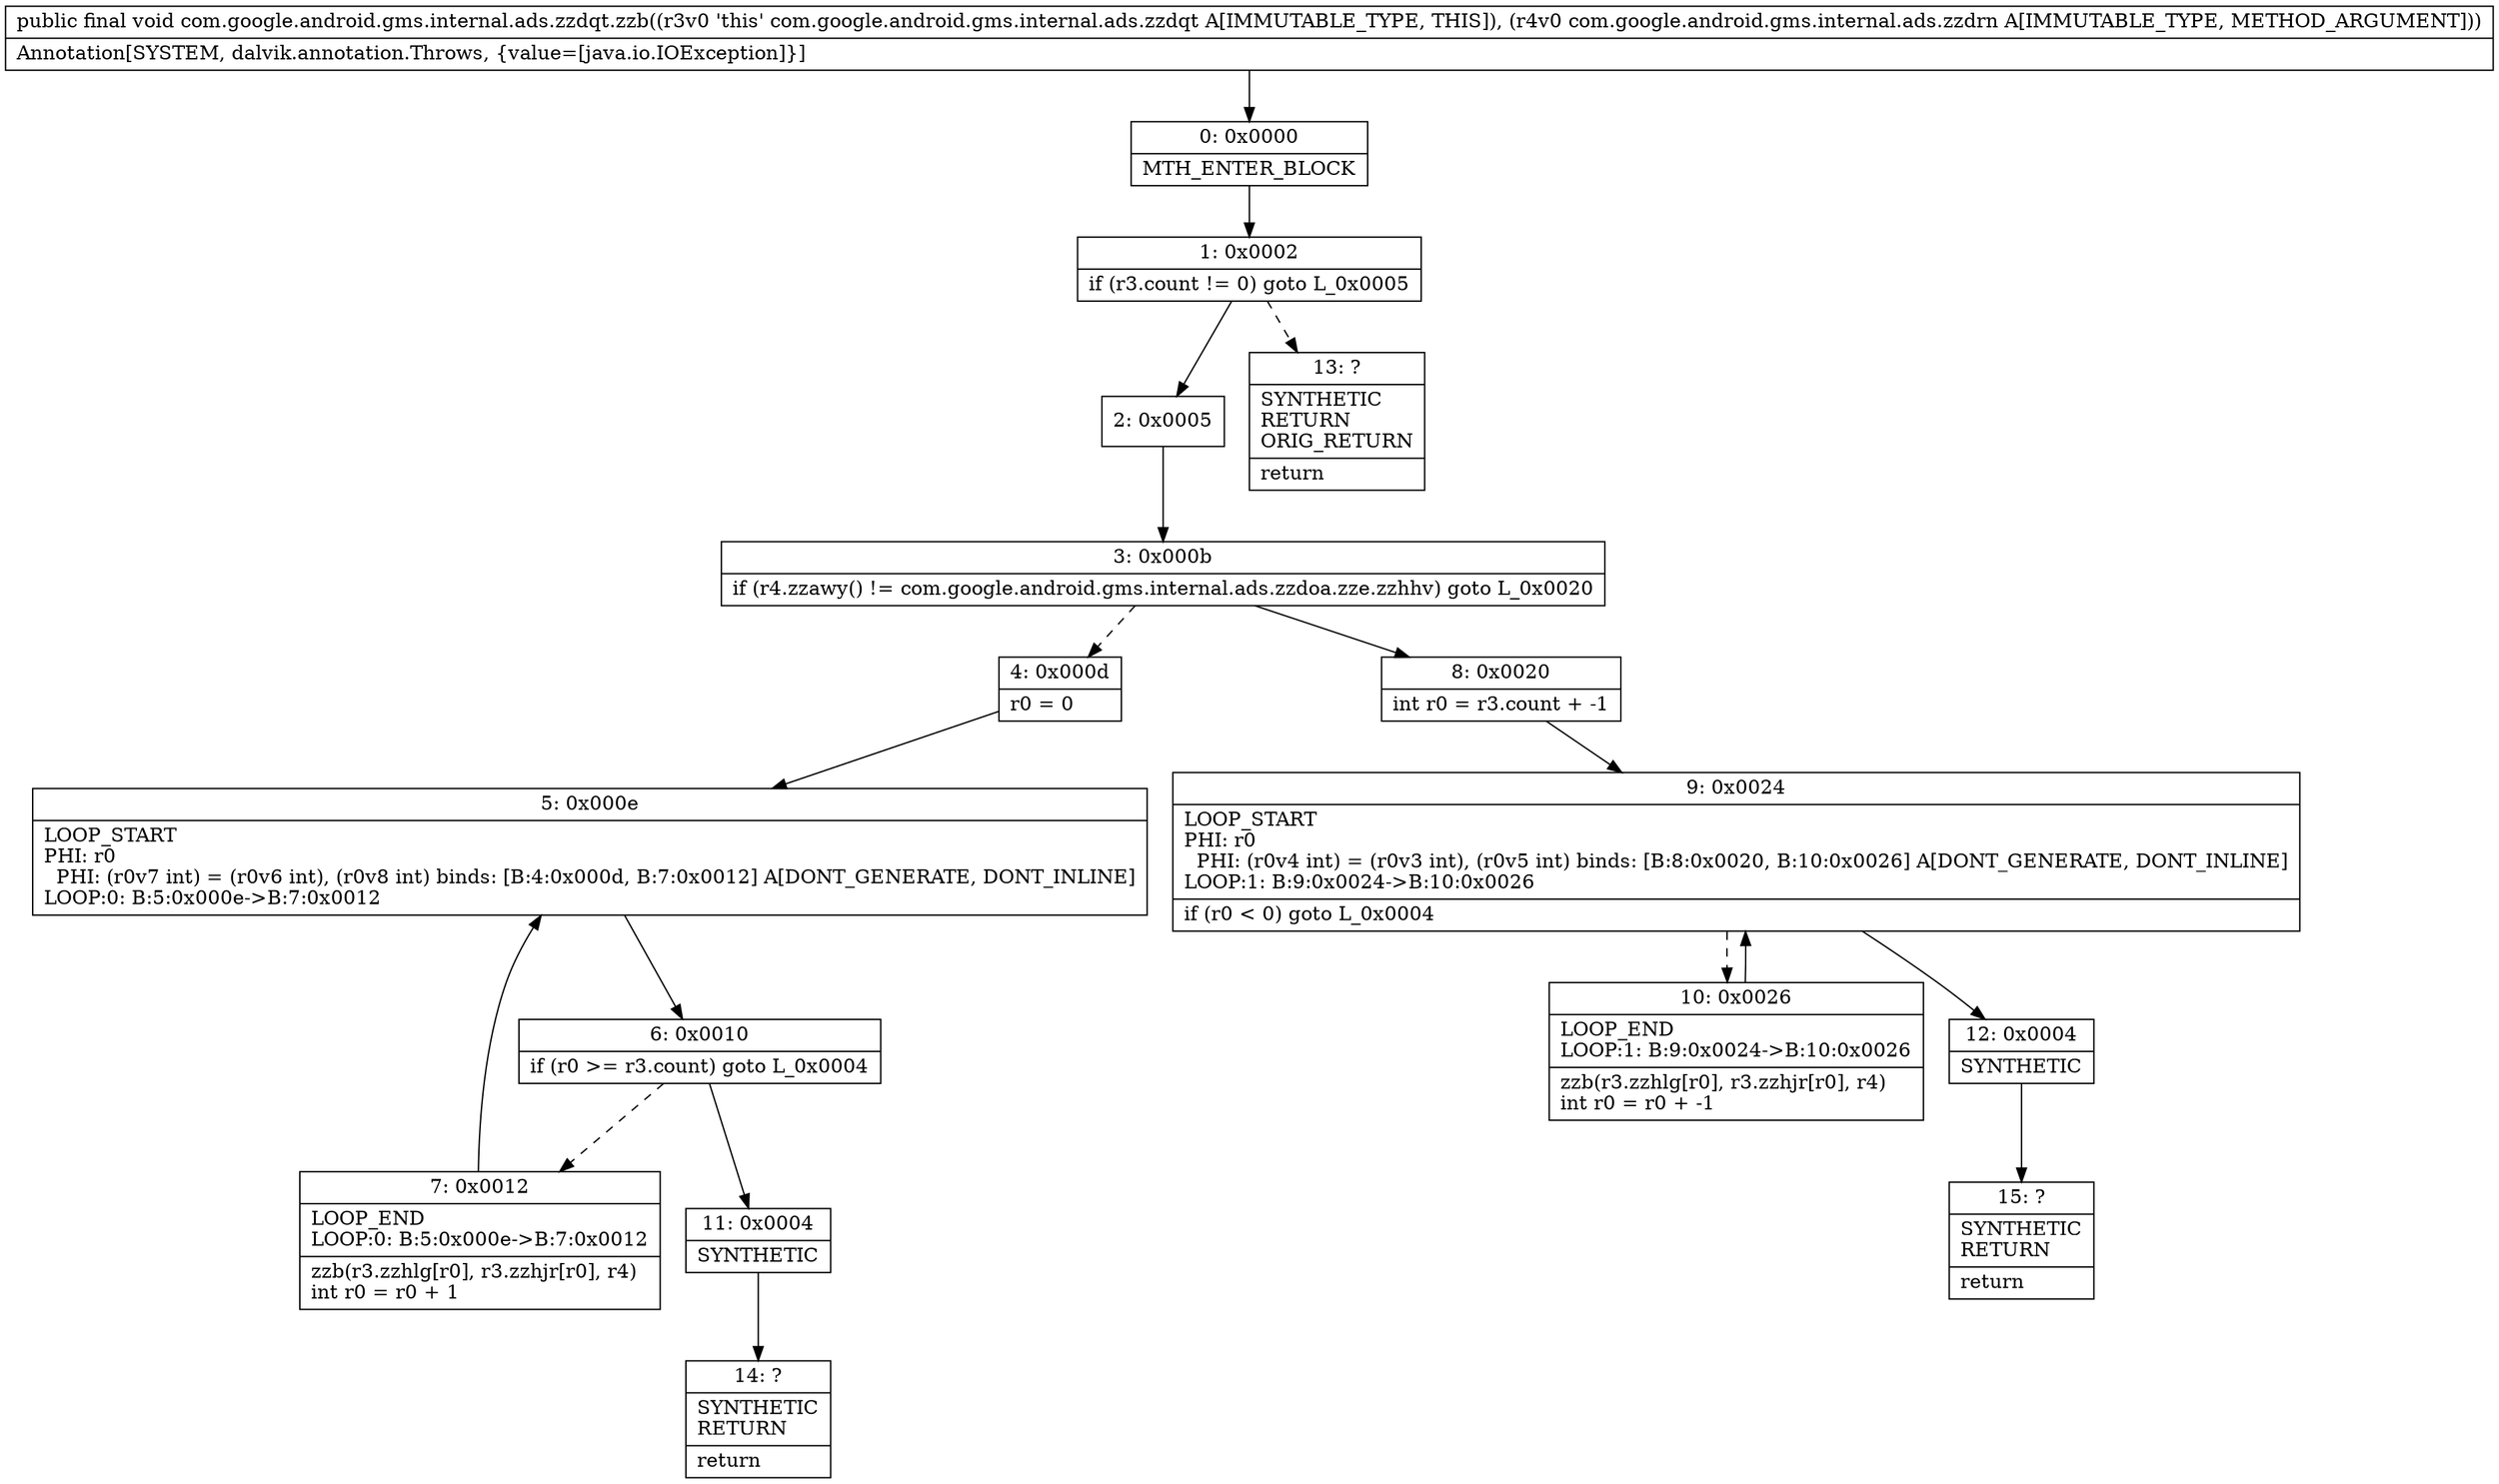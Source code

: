 digraph "CFG forcom.google.android.gms.internal.ads.zzdqt.zzb(Lcom\/google\/android\/gms\/internal\/ads\/zzdrn;)V" {
Node_0 [shape=record,label="{0\:\ 0x0000|MTH_ENTER_BLOCK\l}"];
Node_1 [shape=record,label="{1\:\ 0x0002|if (r3.count != 0) goto L_0x0005\l}"];
Node_2 [shape=record,label="{2\:\ 0x0005}"];
Node_3 [shape=record,label="{3\:\ 0x000b|if (r4.zzawy() != com.google.android.gms.internal.ads.zzdoa.zze.zzhhv) goto L_0x0020\l}"];
Node_4 [shape=record,label="{4\:\ 0x000d|r0 = 0\l}"];
Node_5 [shape=record,label="{5\:\ 0x000e|LOOP_START\lPHI: r0 \l  PHI: (r0v7 int) = (r0v6 int), (r0v8 int) binds: [B:4:0x000d, B:7:0x0012] A[DONT_GENERATE, DONT_INLINE]\lLOOP:0: B:5:0x000e\-\>B:7:0x0012\l}"];
Node_6 [shape=record,label="{6\:\ 0x0010|if (r0 \>= r3.count) goto L_0x0004\l}"];
Node_7 [shape=record,label="{7\:\ 0x0012|LOOP_END\lLOOP:0: B:5:0x000e\-\>B:7:0x0012\l|zzb(r3.zzhlg[r0], r3.zzhjr[r0], r4)\lint r0 = r0 + 1\l}"];
Node_8 [shape=record,label="{8\:\ 0x0020|int r0 = r3.count + \-1\l}"];
Node_9 [shape=record,label="{9\:\ 0x0024|LOOP_START\lPHI: r0 \l  PHI: (r0v4 int) = (r0v3 int), (r0v5 int) binds: [B:8:0x0020, B:10:0x0026] A[DONT_GENERATE, DONT_INLINE]\lLOOP:1: B:9:0x0024\-\>B:10:0x0026\l|if (r0 \< 0) goto L_0x0004\l}"];
Node_10 [shape=record,label="{10\:\ 0x0026|LOOP_END\lLOOP:1: B:9:0x0024\-\>B:10:0x0026\l|zzb(r3.zzhlg[r0], r3.zzhjr[r0], r4)\lint r0 = r0 + \-1\l}"];
Node_11 [shape=record,label="{11\:\ 0x0004|SYNTHETIC\l}"];
Node_12 [shape=record,label="{12\:\ 0x0004|SYNTHETIC\l}"];
Node_13 [shape=record,label="{13\:\ ?|SYNTHETIC\lRETURN\lORIG_RETURN\l|return\l}"];
Node_14 [shape=record,label="{14\:\ ?|SYNTHETIC\lRETURN\l|return\l}"];
Node_15 [shape=record,label="{15\:\ ?|SYNTHETIC\lRETURN\l|return\l}"];
MethodNode[shape=record,label="{public final void com.google.android.gms.internal.ads.zzdqt.zzb((r3v0 'this' com.google.android.gms.internal.ads.zzdqt A[IMMUTABLE_TYPE, THIS]), (r4v0 com.google.android.gms.internal.ads.zzdrn A[IMMUTABLE_TYPE, METHOD_ARGUMENT]))  | Annotation[SYSTEM, dalvik.annotation.Throws, \{value=[java.io.IOException]\}]\l}"];
MethodNode -> Node_0;
Node_0 -> Node_1;
Node_1 -> Node_2;
Node_1 -> Node_13[style=dashed];
Node_2 -> Node_3;
Node_3 -> Node_4[style=dashed];
Node_3 -> Node_8;
Node_4 -> Node_5;
Node_5 -> Node_6;
Node_6 -> Node_7[style=dashed];
Node_6 -> Node_11;
Node_7 -> Node_5;
Node_8 -> Node_9;
Node_9 -> Node_10[style=dashed];
Node_9 -> Node_12;
Node_10 -> Node_9;
Node_11 -> Node_14;
Node_12 -> Node_15;
}

